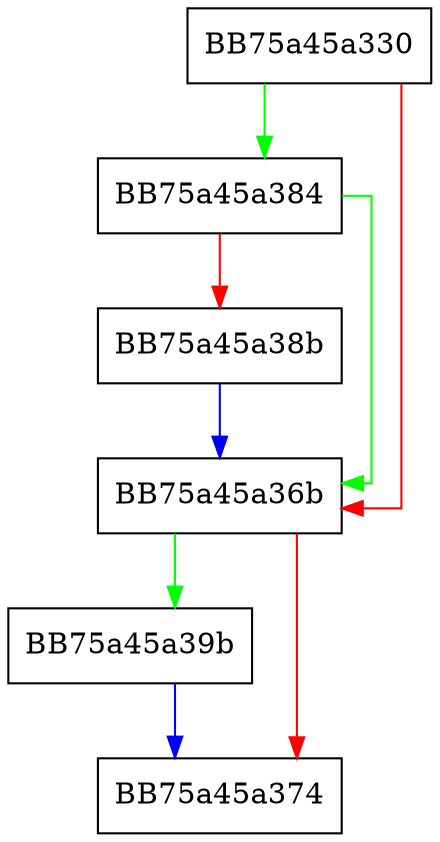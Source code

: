 digraph walLimitSize {
  node [shape="box"];
  graph [splines=ortho];
  BB75a45a330 -> BB75a45a384 [color="green"];
  BB75a45a330 -> BB75a45a36b [color="red"];
  BB75a45a36b -> BB75a45a39b [color="green"];
  BB75a45a36b -> BB75a45a374 [color="red"];
  BB75a45a384 -> BB75a45a36b [color="green"];
  BB75a45a384 -> BB75a45a38b [color="red"];
  BB75a45a38b -> BB75a45a36b [color="blue"];
  BB75a45a39b -> BB75a45a374 [color="blue"];
}